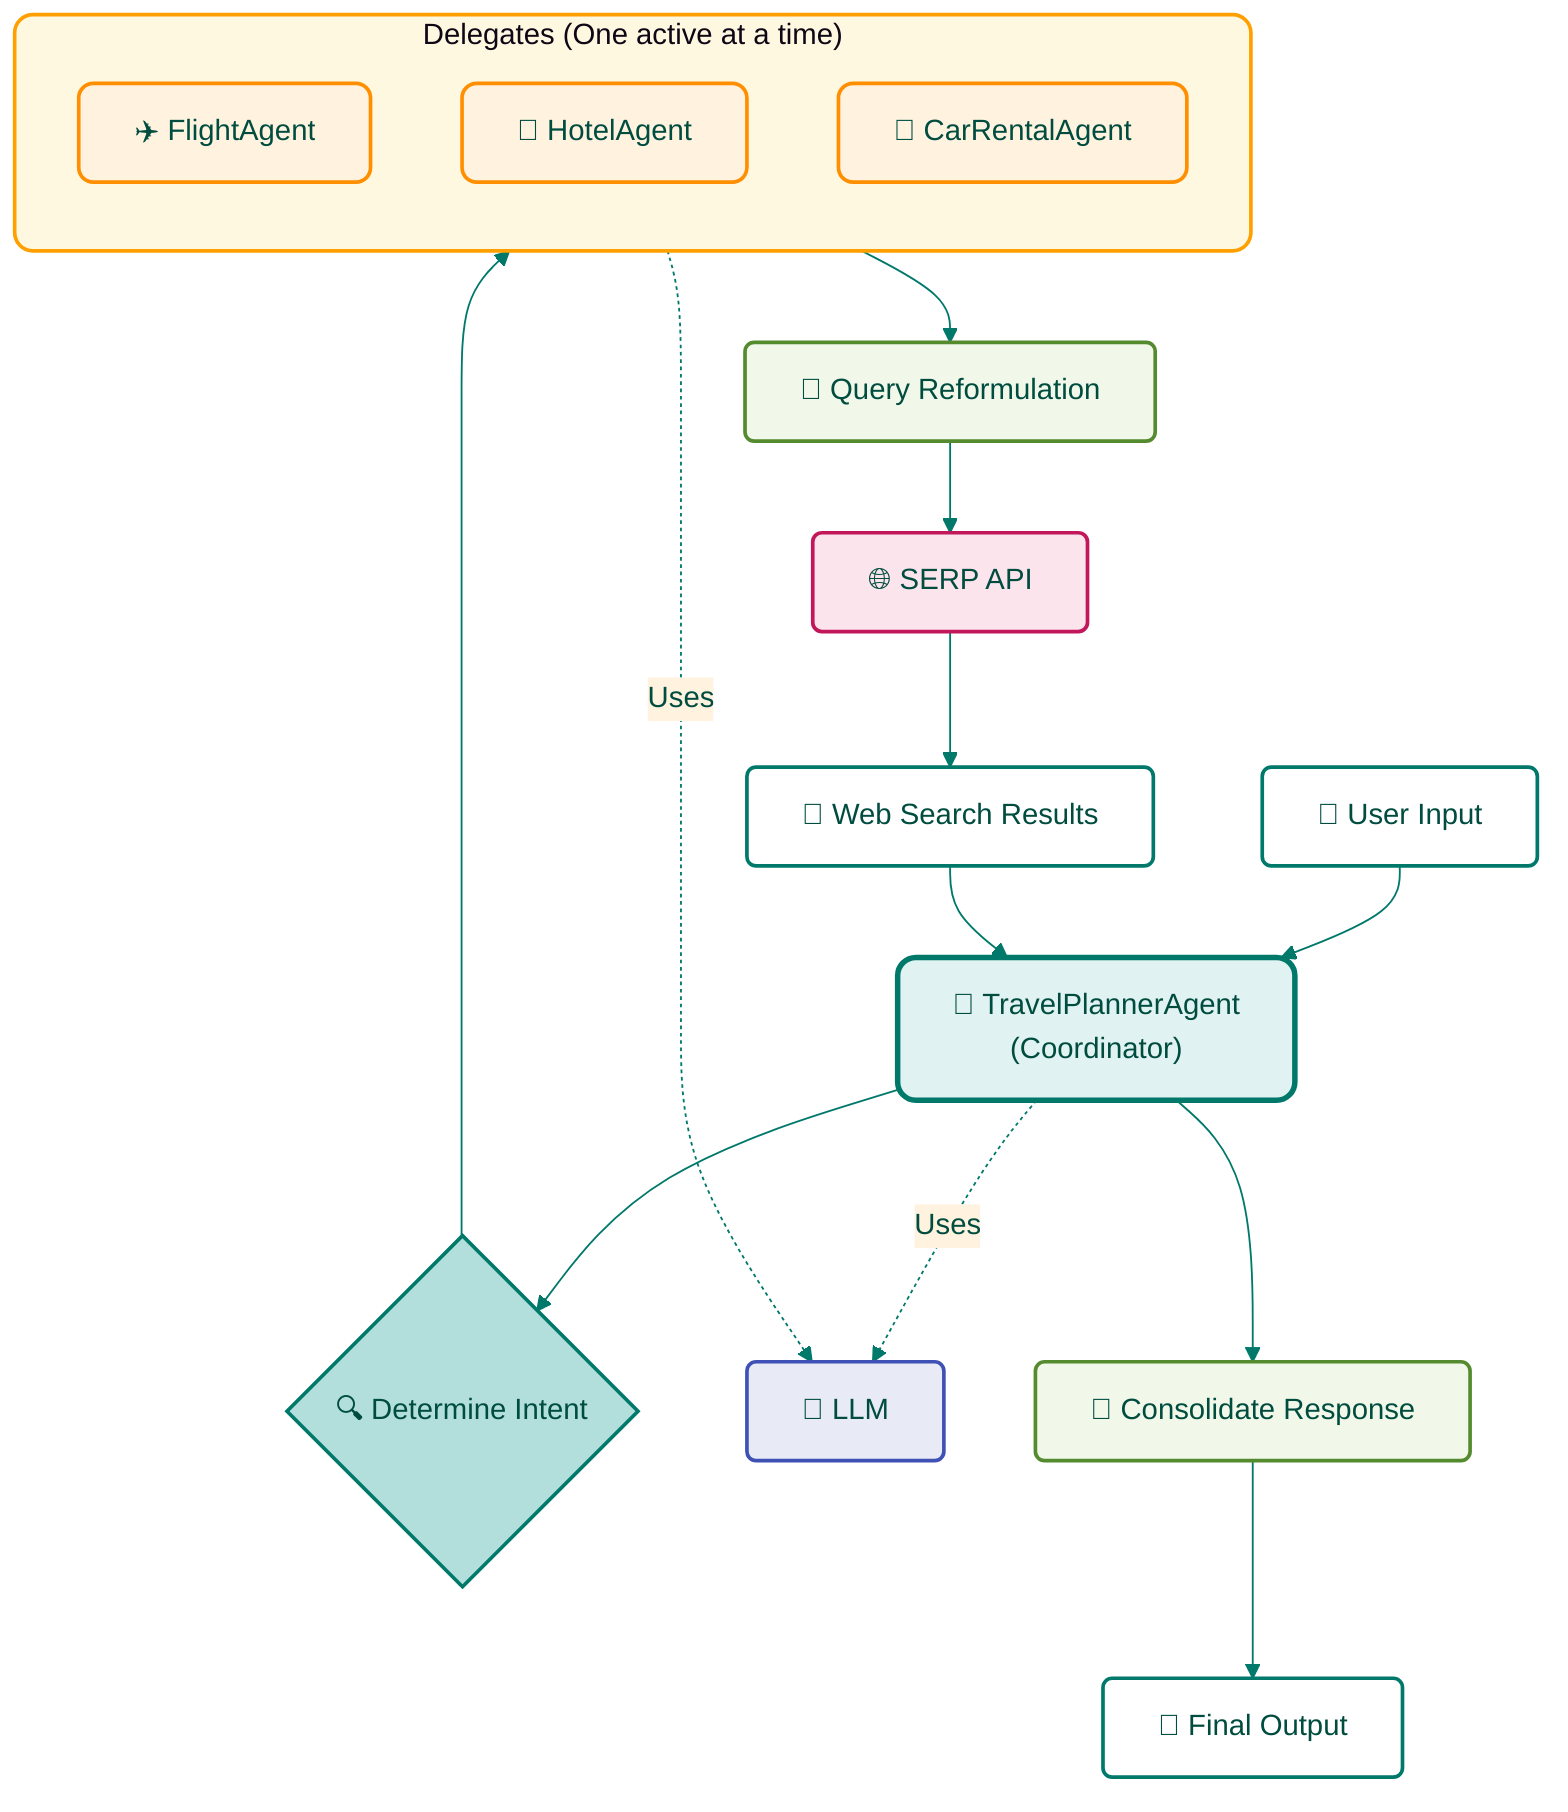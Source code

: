 %%{init: {
  'theme': 'base',
  'themeVariables': {
    'primaryColor': '#E0F2F1',
    'primaryTextColor': '#004D40',
    'primaryBorderColor': '#00796B',
    'lineColor': '#00796B',
    'secondaryColor': '#FFF3E0',
    'tertiaryColor': '#F1F8E9'
  }
}}%%

flowchart TB
    classDef default fill:#fff,stroke:#00796B,stroke-width:2px,rx:5,ry:5;
    classDef coordinator fill:#E0F2F1,stroke:#00796B,stroke-width:3px,rx:10,ry:10;
    classDef intent fill:#B2DFDB,stroke:#00796B,stroke-width:2px;
    classDef delegate fill:#FFF3E0,stroke:#FF8F00,stroke-width:2px,rx:8,ry:8;
    classDef llm fill:#E8EAF6,stroke:#3F51B5,stroke-width:2px,rx:5,ry:5;
    classDef api fill:#FCE4EC,stroke:#C2185B,stroke-width:2px,rx:5,ry:5;
    classDef process fill:#F1F8E9,stroke:#558B2F,stroke-width:2px,rx:5,ry:5;
    
    U["👤 User Input"]:::default
    TP["🧭 TravelPlannerAgent<br>(Coordinator)"]:::coordinator
    I{"🔍 Determine Intent"}:::intent
    LLM["🧠 LLM"]:::llm
    
    subgraph Delegates ["Delegates (One active at a time)"]
        direction TB
        F["✈️ FlightAgent"]:::delegate
        H["🏨 HotelAgent"]:::delegate
        C["🚗 CarRentalAgent"]:::delegate
    end
    
    Q["🔄 Query Reformulation"]:::process
    S["🌐 SERP API"]:::api
    W["📄 Web Search Results"]:::default
    R["📝 Consolidate Response"]:::process
    O["💬 Final Output"]:::default
    
    U --> TP
    TP --> I
    I --> Delegates
    TP -.-> |Uses| LLM
    Delegates -.-> |Uses| LLM
    Delegates --> Q
    Q --> S
    S --> W
    W --> TP
    TP --> R
    R --> O
    
    style Delegates fill:#FFF8E1,stroke:#FFA000,stroke-width:2px,rx:10,ry:10;